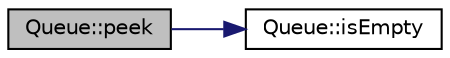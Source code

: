 digraph "Queue::peek"
{
 // LATEX_PDF_SIZE
  edge [fontname="Helvetica",fontsize="10",labelfontname="Helvetica",labelfontsize="10"];
  node [fontname="Helvetica",fontsize="10",shape=record];
  rankdir="LR";
  Node1 [label="Queue::peek",height=0.2,width=0.4,color="black", fillcolor="grey75", style="filled", fontcolor="black",tooltip=" "];
  Node1 -> Node2 [color="midnightblue",fontsize="10",style="solid",fontname="Helvetica"];
  Node2 [label="Queue::isEmpty",height=0.2,width=0.4,color="black", fillcolor="white", style="filled",URL="$class_queue.html#ade4b5f47fc892805af1308c61e648b53",tooltip=" "];
}
